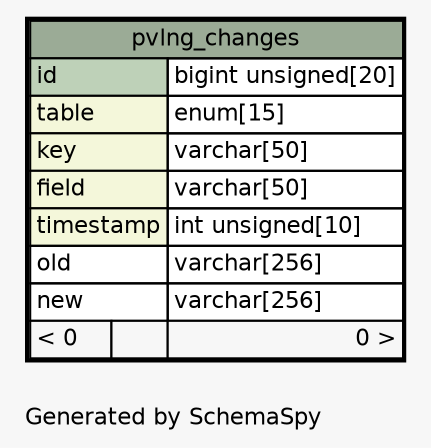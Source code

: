 // dot 2.26.3 on Linux 3.2.0-4-486
// SchemaSpy rev 590
digraph "oneDegreeRelationshipsDiagram" {
  graph [
    rankdir="RL"
    bgcolor="#f7f7f7"
    label="\nGenerated by SchemaSpy"
    labeljust="l"
    nodesep="0.18"
    ranksep="0.46"
    fontname="Helvetica"
    fontsize="11"
  ];
  node [
    fontname="Helvetica"
    fontsize="11"
    shape="plaintext"
  ];
  edge [
    arrowsize="0.8"
  ];
  "pvlng_changes" [
    label=<
    <TABLE BORDER="2" CELLBORDER="1" CELLSPACING="0" BGCOLOR="#ffffff">
      <TR><TD COLSPAN="3" BGCOLOR="#9bab96" ALIGN="CENTER">pvlng_changes</TD></TR>
      <TR><TD PORT="id" COLSPAN="2" BGCOLOR="#bed1b8" ALIGN="LEFT">id</TD><TD PORT="id.type" ALIGN="LEFT">bigint unsigned[20]</TD></TR>
      <TR><TD PORT="table" COLSPAN="2" BGCOLOR="#f4f7da" ALIGN="LEFT">table</TD><TD PORT="table.type" ALIGN="LEFT">enum[15]</TD></TR>
      <TR><TD PORT="key" COLSPAN="2" BGCOLOR="#f4f7da" ALIGN="LEFT">key</TD><TD PORT="key.type" ALIGN="LEFT">varchar[50]</TD></TR>
      <TR><TD PORT="field" COLSPAN="2" BGCOLOR="#f4f7da" ALIGN="LEFT">field</TD><TD PORT="field.type" ALIGN="LEFT">varchar[50]</TD></TR>
      <TR><TD PORT="timestamp" COLSPAN="2" BGCOLOR="#f4f7da" ALIGN="LEFT">timestamp</TD><TD PORT="timestamp.type" ALIGN="LEFT">int unsigned[10]</TD></TR>
      <TR><TD PORT="old" COLSPAN="2" ALIGN="LEFT">old</TD><TD PORT="old.type" ALIGN="LEFT">varchar[256]</TD></TR>
      <TR><TD PORT="new" COLSPAN="2" ALIGN="LEFT">new</TD><TD PORT="new.type" ALIGN="LEFT">varchar[256]</TD></TR>
      <TR><TD ALIGN="LEFT" BGCOLOR="#f7f7f7">&lt; 0</TD><TD ALIGN="RIGHT" BGCOLOR="#f7f7f7">  </TD><TD ALIGN="RIGHT" BGCOLOR="#f7f7f7">0 &gt;</TD></TR>
    </TABLE>>
    URL="pvlng_changes.html"
    tooltip="pvlng_changes"
  ];
}
